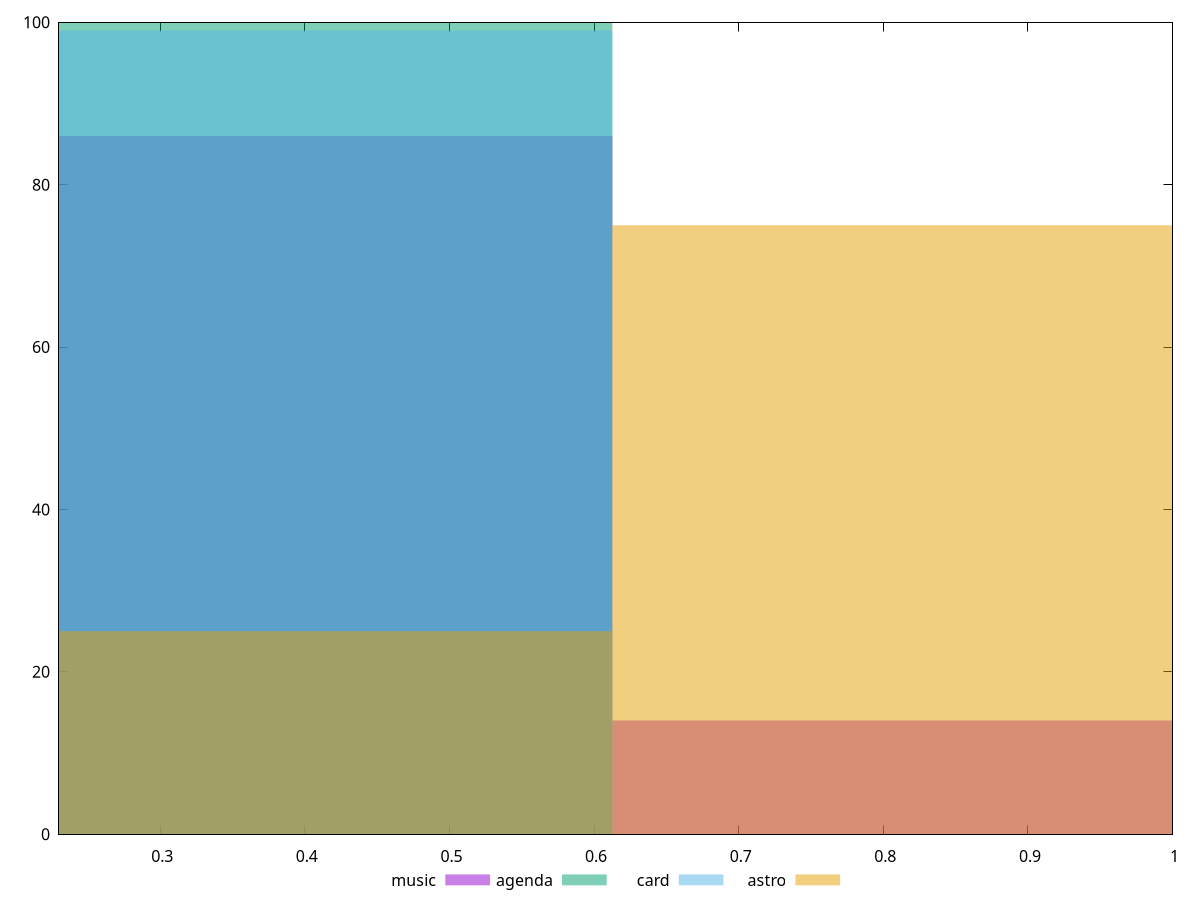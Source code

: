 reset

$music <<EOF
0.8168478824112307 14
0.40842394120561537 86
EOF

$agenda <<EOF
0.40842394120561537 100
EOF

$card <<EOF
0.40842394120561537 99
EOF

$astro <<EOF
0.8168478824112307 75
0.40842394120561537 25
EOF

set key outside below
set boxwidth 0.40842394120561537
set xrange [0.23:1]
set yrange [0:100]
set trange [0:100]
set style fill transparent solid 0.5 noborder
set terminal svg size 640, 520 enhanced background rgb 'white'
set output "reports/report_00027_2021-02-24T12-40-31.850Z/uses-http2/comparison/histogram/all_score.svg"

plot $music title "music" with boxes, \
     $agenda title "agenda" with boxes, \
     $card title "card" with boxes, \
     $astro title "astro" with boxes

reset
